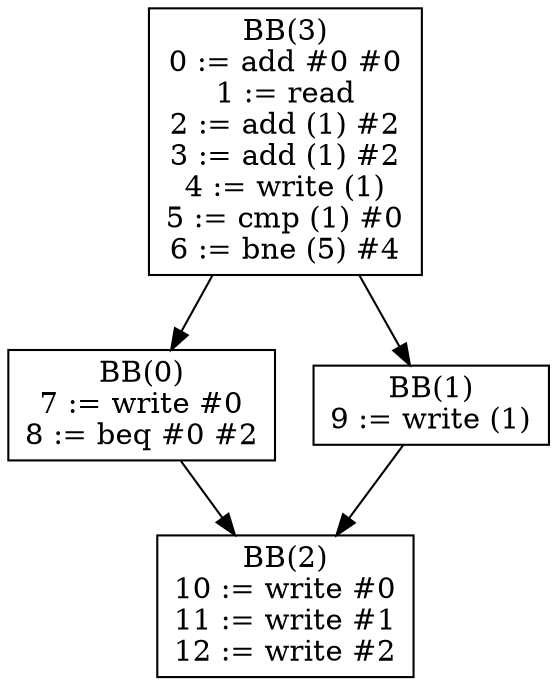digraph G {
bb3[shape = box, label = "BB(3)\n" + "0 := add #0 #0\n" + "1 := read\n" + "2 := add (1) #2\n" + "3 := add (1) #2\n" + "4 := write (1)\n" + "5 := cmp (1) #0\n" + "6 := bne (5) #4\n"];
bb0[shape = box, label = "BB(0)\n" + "7 := write #0\n" + "8 := beq #0 #2\n"];
bb1[shape = box, label = "BB(1)\n" + "9 := write (1)\n"];
bb2[shape = box, label = "BB(2)\n" + "10 := write #0\n" + "11 := write #1\n" + "12 := write #2\n"];
bb3 -> bb0;
bb3 -> bb1;
bb0 -> bb2;
bb1 -> bb2;
}